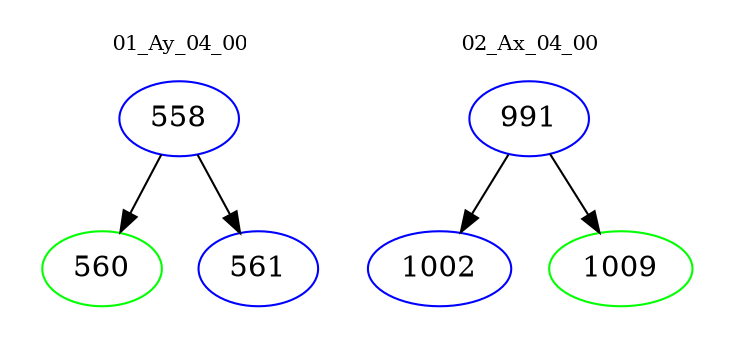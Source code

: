 digraph{
subgraph cluster_0 {
color = white
label = "01_Ay_04_00";
fontsize=10;
T0_558 [label="558", color="blue"]
T0_558 -> T0_560 [color="black"]
T0_560 [label="560", color="green"]
T0_558 -> T0_561 [color="black"]
T0_561 [label="561", color="blue"]
}
subgraph cluster_1 {
color = white
label = "02_Ax_04_00";
fontsize=10;
T1_991 [label="991", color="blue"]
T1_991 -> T1_1002 [color="black"]
T1_1002 [label="1002", color="blue"]
T1_991 -> T1_1009 [color="black"]
T1_1009 [label="1009", color="green"]
}
}
